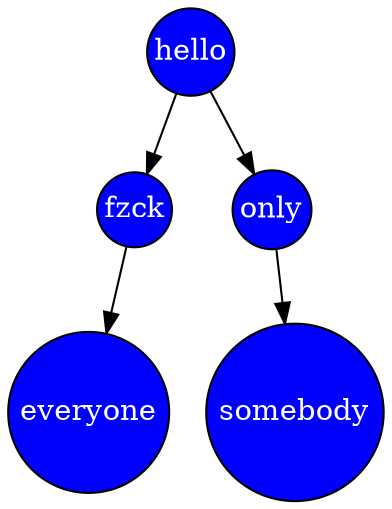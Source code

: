 digraph test_tree {
node [shape="circle", style="filled", fillcolor="blue", fontcolor="#FFFFFF", margin="0.01"];
hello -> fzck;
hello -> only;
fzck -> everyone;
only -> somebody;
}
